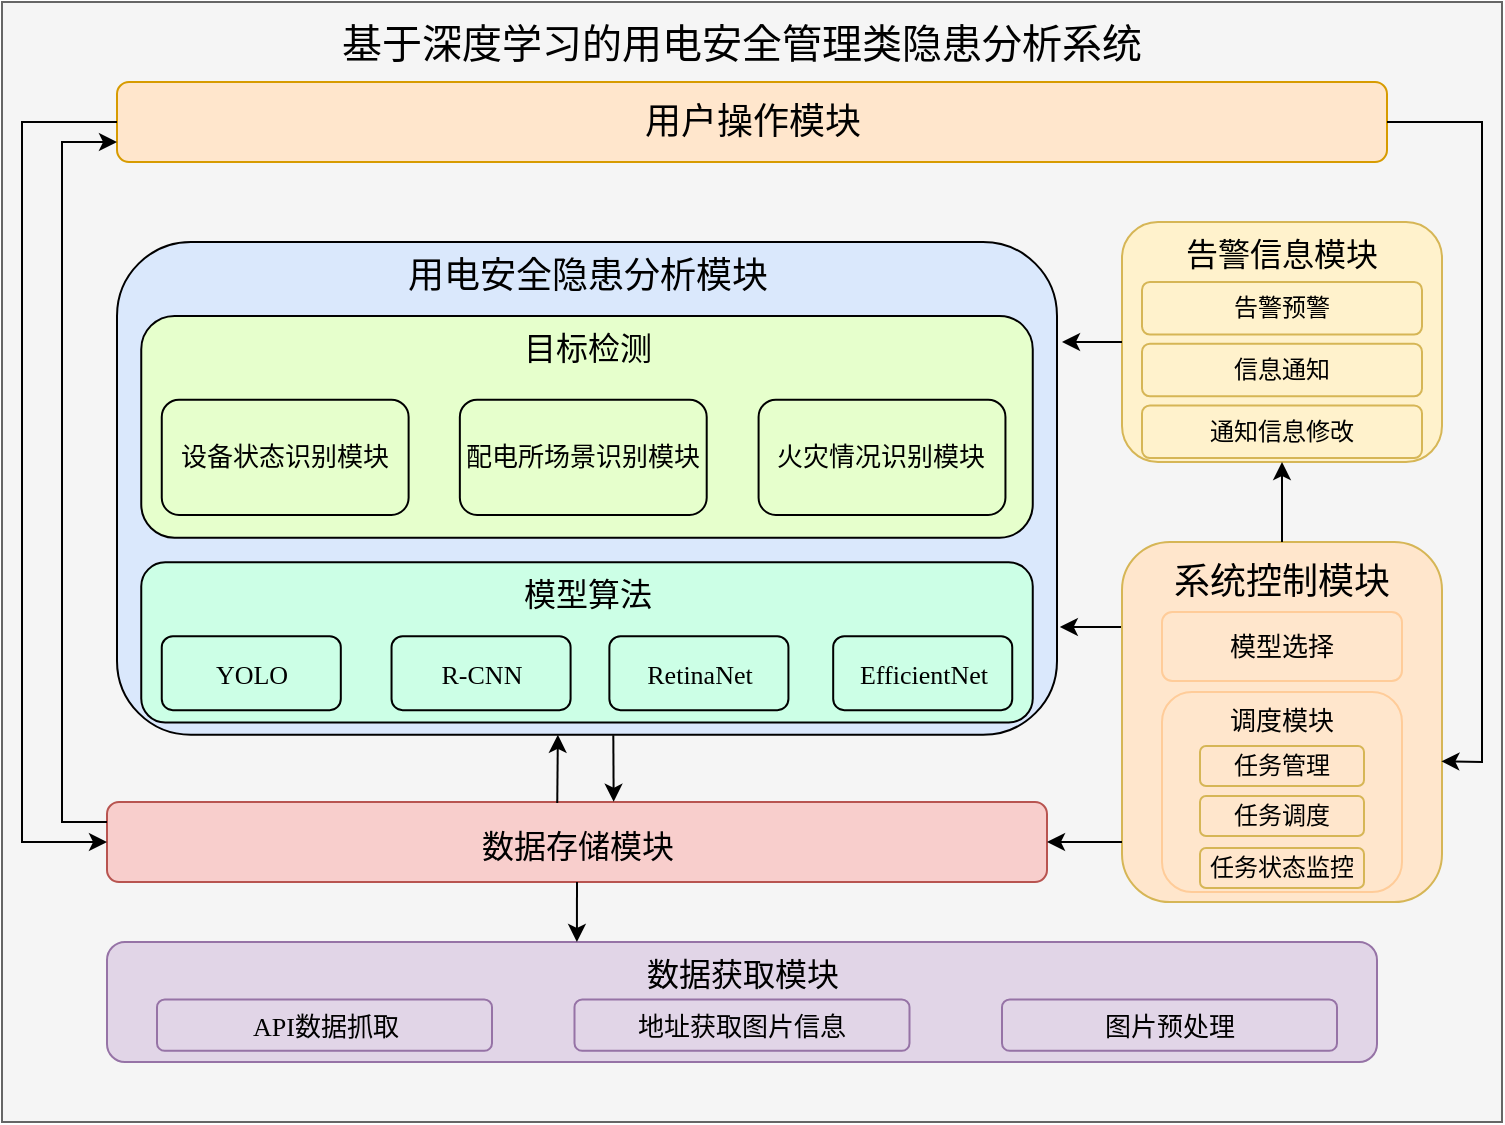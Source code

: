 <mxfile version="21.0.6" type="github">
  <diagram id="qzLwJ4X5yYsX_Pqfa8gJ" name="第 1 页">
    <mxGraphModel dx="1155" dy="657" grid="1" gridSize="10" guides="1" tooltips="1" connect="1" arrows="1" fold="1" page="1" pageScale="1" pageWidth="827" pageHeight="1169" math="0" shadow="0">
      <root>
        <mxCell id="0" />
        <mxCell id="1" parent="0" />
        <mxCell id="A6FhOAL9SZfFvzZRby4g-133" value="" style="rounded=0;whiteSpace=wrap;html=1;glass=0;shadow=0;perimeterSpacing=0;fillColor=#f5f5f5;fontColor=#333333;strokeColor=#666666;fontFamily=宋体;" vertex="1" parent="1">
          <mxGeometry x="60" y="40" width="750" height="560" as="geometry" />
        </mxCell>
        <mxCell id="A6FhOAL9SZfFvzZRby4g-134" value="&lt;font style=&quot;font-size: 20px;&quot;&gt;基于深度学习的用电安全管理类隐患分析系统&lt;/font&gt;" style="rounded=0;whiteSpace=wrap;html=1;shadow=0;glass=0;strokeColor=default;fontFamily=宋体;fontSize=12;fontColor=default;fillColor=default;strokeWidth=0;opacity=0;" vertex="1" parent="1">
          <mxGeometry x="90" y="40" width="680" height="40" as="geometry" />
        </mxCell>
        <mxCell id="A6FhOAL9SZfFvzZRby4g-135" value="&lt;font style=&quot;font-size: 18px;&quot;&gt;用户操作模块&lt;/font&gt;" style="rounded=1;whiteSpace=wrap;html=1;shadow=0;glass=0;strokeColor=#d79b00;fontFamily=宋体;fontSize=18;fillColor=#ffe6cc;" vertex="1" parent="1">
          <mxGeometry x="117.5" y="80" width="635" height="40" as="geometry" />
        </mxCell>
        <mxCell id="A6FhOAL9SZfFvzZRby4g-136" value="&lt;font style=&quot;font-size: 16px;&quot;&gt;数据存储模块&lt;/font&gt;" style="rounded=1;whiteSpace=wrap;html=1;shadow=0;glass=0;strokeColor=#b85450;fontFamily=宋体;fontSize=20;fillColor=#f8cecc;" vertex="1" parent="1">
          <mxGeometry x="112.5" y="440" width="470" height="40" as="geometry" />
        </mxCell>
        <mxCell id="A6FhOAL9SZfFvzZRby4g-137" value="" style="group;fontFamily=宋体;" vertex="1" connectable="0" parent="1">
          <mxGeometry x="112.5" y="510" width="635" height="60" as="geometry" />
        </mxCell>
        <mxCell id="A6FhOAL9SZfFvzZRby4g-138" value="&lt;font style=&quot;font-size: 16px;&quot;&gt;数据获取模块&lt;/font&gt;" style="rounded=1;whiteSpace=wrap;html=1;shadow=0;glass=0;strokeColor=#9673a6;fontFamily=宋体;fontSize=12;fillColor=#e1d5e7;verticalAlign=top;horizontal=1;" vertex="1" parent="A6FhOAL9SZfFvzZRby4g-137">
          <mxGeometry width="635" height="60" as="geometry" />
        </mxCell>
        <mxCell id="A6FhOAL9SZfFvzZRby4g-139" value="&lt;font style=&quot;font-size: 13px;&quot;&gt;地址获取图片信息&lt;/font&gt;" style="rounded=1;whiteSpace=wrap;html=1;fillColor=#e1d5e7;strokeColor=#9673a6;fontFamily=宋体;" vertex="1" parent="A6FhOAL9SZfFvzZRby4g-137">
          <mxGeometry x="233.75" y="28.714" width="167.5" height="25.714" as="geometry" />
        </mxCell>
        <mxCell id="A6FhOAL9SZfFvzZRby4g-140" value="&lt;font style=&quot;font-size: 13px;&quot;&gt;图片预处理&lt;/font&gt;" style="rounded=1;whiteSpace=wrap;html=1;fillColor=#e1d5e7;strokeColor=#9673a6;fontFamily=宋体;" vertex="1" parent="A6FhOAL9SZfFvzZRby4g-137">
          <mxGeometry x="447.5" y="28.714" width="167.5" height="25.714" as="geometry" />
        </mxCell>
        <mxCell id="A6FhOAL9SZfFvzZRby4g-141" value="&lt;font style=&quot;font-size: 13px;&quot;&gt;API数据抓取&lt;/font&gt;" style="rounded=1;whiteSpace=wrap;html=1;fillColor=#e1d5e7;strokeColor=#9673a6;fontFamily=宋体;" vertex="1" parent="A6FhOAL9SZfFvzZRby4g-137">
          <mxGeometry x="25" y="28.714" width="167.5" height="25.714" as="geometry" />
        </mxCell>
        <mxCell id="A6FhOAL9SZfFvzZRby4g-142" value="" style="group;fontFamily=宋体;" vertex="1" connectable="0" parent="1">
          <mxGeometry x="117.5" y="160" width="470" height="246.4" as="geometry" />
        </mxCell>
        <mxCell id="A6FhOAL9SZfFvzZRby4g-143" value="" style="group;fontFamily=宋体;" vertex="1" connectable="0" parent="A6FhOAL9SZfFvzZRby4g-142">
          <mxGeometry width="470" height="246.4" as="geometry" />
        </mxCell>
        <mxCell id="A6FhOAL9SZfFvzZRby4g-144" value="用电安全隐患分析模块" style="rounded=1;whiteSpace=wrap;html=1;shadow=0;glass=0;strokeColor=#000000;fontFamily=宋体;fontSize=18;fillColor=#dae8fc;verticalAlign=top;" vertex="1" parent="A6FhOAL9SZfFvzZRby4g-143">
          <mxGeometry width="470" height="246.4" as="geometry" />
        </mxCell>
        <mxCell id="A6FhOAL9SZfFvzZRby4g-145" value="" style="group;fontFamily=宋体;" vertex="1" connectable="0" parent="A6FhOAL9SZfFvzZRby4g-143">
          <mxGeometry x="12.123" y="160.16" width="445.754" height="80.08" as="geometry" />
        </mxCell>
        <mxCell id="A6FhOAL9SZfFvzZRby4g-146" value="&lt;font&gt;模型算法&lt;/font&gt;" style="rounded=1;whiteSpace=wrap;html=1;verticalAlign=top;fontSize=16;fillColor=#CCFFE6;strokeColor=#000000;fontFamily=宋体;" vertex="1" parent="A6FhOAL9SZfFvzZRby4g-145">
          <mxGeometry width="445.754" height="80.08" as="geometry" />
        </mxCell>
        <mxCell id="A6FhOAL9SZfFvzZRby4g-147" value="&lt;font style=&quot;font-size: 13px;&quot;&gt;YOLO&lt;/font&gt;" style="rounded=1;whiteSpace=wrap;html=1;fontFamily=宋体;fillColor=#CCFFE6;strokeColor=#000000;" vertex="1" parent="A6FhOAL9SZfFvzZRby4g-145">
          <mxGeometry x="10.258" y="36.96" width="89.524" height="36.96" as="geometry" />
        </mxCell>
        <mxCell id="A6FhOAL9SZfFvzZRby4g-148" value="&lt;font style=&quot;font-size: 13px;&quot;&gt;R-CNN&lt;/font&gt;" style="rounded=1;whiteSpace=wrap;html=1;fontFamily=宋体;fillColor=#CCFFE6;strokeColor=#000000;" vertex="1" parent="A6FhOAL9SZfFvzZRby4g-145">
          <mxGeometry x="125.147" y="36.96" width="89.524" height="36.96" as="geometry" />
        </mxCell>
        <mxCell id="A6FhOAL9SZfFvzZRby4g-149" value="&lt;font style=&quot;font-size: 13px;&quot;&gt;RetinaNet&lt;/font&gt;" style="rounded=1;whiteSpace=wrap;html=1;fontFamily=宋体;fillColor=#CCFFE6;strokeColor=#000000;" vertex="1" parent="A6FhOAL9SZfFvzZRby4g-145">
          <mxGeometry x="234.067" y="36.96" width="89.524" height="36.96" as="geometry" />
        </mxCell>
        <mxCell id="A6FhOAL9SZfFvzZRby4g-150" value="&lt;font style=&quot;font-size: 13px;&quot;&gt;EfficientNet&lt;/font&gt;" style="rounded=1;whiteSpace=wrap;html=1;fontFamily=宋体;fillColor=#CCFFE6;strokeColor=#000000;" vertex="1" parent="A6FhOAL9SZfFvzZRby4g-145">
          <mxGeometry x="345.972" y="36.96" width="89.524" height="36.96" as="geometry" />
        </mxCell>
        <mxCell id="A6FhOAL9SZfFvzZRby4g-151" value="" style="group;fontFamily=宋体;" vertex="1" connectable="0" parent="A6FhOAL9SZfFvzZRby4g-143">
          <mxGeometry x="12.123" y="36.96" width="445.754" height="110.88" as="geometry" />
        </mxCell>
        <mxCell id="A6FhOAL9SZfFvzZRby4g-152" value="&lt;font&gt;目标检测&lt;/font&gt;" style="rounded=1;whiteSpace=wrap;html=1;verticalAlign=top;fontSize=16;fillColor=#E6FFCC;strokeColor=#000000;container=0;fontFamily=宋体;" vertex="1" parent="A6FhOAL9SZfFvzZRby4g-151">
          <mxGeometry width="445.754" height="110.88" as="geometry" />
        </mxCell>
        <mxCell id="A6FhOAL9SZfFvzZRby4g-153" value="&lt;font style=&quot;font-size: 13px;&quot;&gt;火灾情况识别模块&lt;/font&gt;" style="rounded=1;whiteSpace=wrap;html=1;shadow=0;glass=0;strokeColor=default;fontFamily=宋体;fontSize=14;fontColor=default;fillColor=#E6FFCC;verticalAlign=middle;align=center;container=0;" vertex="1" parent="A6FhOAL9SZfFvzZRby4g-151">
          <mxGeometry x="308.671" y="41.888" width="123.431" height="57.608" as="geometry" />
        </mxCell>
        <mxCell id="A6FhOAL9SZfFvzZRby4g-154" value="&lt;font style=&quot;font-size: 13px;&quot;&gt;配电所场景识别模块&lt;/font&gt;" style="rounded=1;whiteSpace=wrap;html=1;shadow=0;glass=0;strokeColor=default;fontFamily=宋体;fontSize=14;fontColor=default;fillColor=#E6FFCC;verticalAlign=middle;align=center;container=0;" vertex="1" parent="A6FhOAL9SZfFvzZRby4g-151">
          <mxGeometry x="159.3" y="41.888" width="123.431" height="57.608" as="geometry" />
        </mxCell>
        <mxCell id="A6FhOAL9SZfFvzZRby4g-155" value="&lt;font style=&quot;font-size: 13px;&quot;&gt;&lt;font style=&quot;border-color: var(--border-color); font-size: 13px;&quot;&gt;设备状态&lt;/font&gt;识别模块&lt;/font&gt;" style="rounded=1;whiteSpace=wrap;html=1;shadow=0;glass=0;strokeColor=#000000;fontFamily=宋体;fontSize=14;fontColor=default;fillColor=#E6FFCC;verticalAlign=middle;align=center;container=0;" vertex="1" parent="A6FhOAL9SZfFvzZRby4g-151">
          <mxGeometry x="10.258" y="41.888" width="123.431" height="57.608" as="geometry" />
        </mxCell>
        <mxCell id="A6FhOAL9SZfFvzZRby4g-174" value="" style="group" vertex="1" connectable="0" parent="1">
          <mxGeometry x="620" y="310" width="160" height="180" as="geometry" />
        </mxCell>
        <mxCell id="A6FhOAL9SZfFvzZRby4g-160" value="&lt;font style=&quot;font-size: 18px;&quot;&gt;系统控制模块&lt;/font&gt;" style="rounded=1;whiteSpace=wrap;html=1;shadow=0;glass=0;strokeColor=#d6b656;fontFamily=宋体;fontSize=20;fillColor=#FFE6CC;verticalAlign=top;" vertex="1" parent="A6FhOAL9SZfFvzZRby4g-174">
          <mxGeometry width="160" height="180" as="geometry" />
        </mxCell>
        <mxCell id="A6FhOAL9SZfFvzZRby4g-161" value="模型选择" style="rounded=1;whiteSpace=wrap;html=1;fontFamily=宋体;fillColor=#FFE6CC;strokeColor=#FFCC99;fontSize=13;" vertex="1" parent="A6FhOAL9SZfFvzZRby4g-174">
          <mxGeometry x="20" y="35" width="120" height="34.5" as="geometry" />
        </mxCell>
        <mxCell id="A6FhOAL9SZfFvzZRby4g-172" value="" style="group" vertex="1" connectable="0" parent="A6FhOAL9SZfFvzZRby4g-174">
          <mxGeometry x="20" y="55" width="120" height="122" as="geometry" />
        </mxCell>
        <mxCell id="A6FhOAL9SZfFvzZRby4g-162" value="" style="group" vertex="1" connectable="0" parent="A6FhOAL9SZfFvzZRby4g-172">
          <mxGeometry width="120" height="122" as="geometry" />
        </mxCell>
        <mxCell id="A6FhOAL9SZfFvzZRby4g-163" value="调度模块" style="rounded=1;whiteSpace=wrap;html=1;fontFamily=宋体;fillColor=#FFE6CC;strokeColor=#FFCC99;fontSize=13;verticalAlign=top;" vertex="1" parent="A6FhOAL9SZfFvzZRby4g-172">
          <mxGeometry y="20" width="120" height="100" as="geometry" />
        </mxCell>
        <mxCell id="A6FhOAL9SZfFvzZRby4g-164" value="任务管理" style="rounded=1;whiteSpace=wrap;html=1;fillColor=#FFE6CC;strokeColor=#d6b656;fontFamily=宋体;" vertex="1" parent="A6FhOAL9SZfFvzZRby4g-172">
          <mxGeometry x="19" y="47" width="82" height="20" as="geometry" />
        </mxCell>
        <mxCell id="A6FhOAL9SZfFvzZRby4g-165" value="任务调度" style="rounded=1;whiteSpace=wrap;html=1;fillColor=#FFE6CC;strokeColor=#d6b656;fontFamily=宋体;" vertex="1" parent="A6FhOAL9SZfFvzZRby4g-172">
          <mxGeometry x="19" y="72" width="82" height="20" as="geometry" />
        </mxCell>
        <mxCell id="A6FhOAL9SZfFvzZRby4g-166" value="任务状态监控" style="rounded=1;whiteSpace=wrap;html=1;fillColor=#FFE6CC;strokeColor=#d6b656;fontFamily=宋体;" vertex="1" parent="A6FhOAL9SZfFvzZRby4g-172">
          <mxGeometry x="19" y="98" width="82" height="20" as="geometry" />
        </mxCell>
        <mxCell id="A6FhOAL9SZfFvzZRby4g-175" value="" style="group" vertex="1" connectable="0" parent="1">
          <mxGeometry x="620" y="150" width="160" height="120" as="geometry" />
        </mxCell>
        <mxCell id="A6FhOAL9SZfFvzZRby4g-156" value="&lt;font style=&quot;font-size: 16px;&quot;&gt;告警信息模块&lt;/font&gt;" style="rounded=1;whiteSpace=wrap;html=1;shadow=0;glass=0;strokeColor=#d6b656;fontFamily=宋体;fontSize=16;fillColor=#fff2cc;verticalAlign=top;" vertex="1" parent="A6FhOAL9SZfFvzZRby4g-175">
          <mxGeometry width="160" height="120" as="geometry" />
        </mxCell>
        <mxCell id="A6FhOAL9SZfFvzZRby4g-157" value="告警预警" style="rounded=1;whiteSpace=wrap;html=1;fillColor=#fff2cc;strokeColor=#d6b656;fontFamily=宋体;" vertex="1" parent="A6FhOAL9SZfFvzZRby4g-175">
          <mxGeometry x="10" y="30" width="140" height="26.25" as="geometry" />
        </mxCell>
        <mxCell id="A6FhOAL9SZfFvzZRby4g-158" value="信息通知" style="rounded=1;whiteSpace=wrap;html=1;fillColor=#fff2cc;strokeColor=#d6b656;fontFamily=宋体;" vertex="1" parent="A6FhOAL9SZfFvzZRby4g-175">
          <mxGeometry x="10" y="60.88" width="140" height="26.25" as="geometry" />
        </mxCell>
        <mxCell id="A6FhOAL9SZfFvzZRby4g-167" value="通知信息修改" style="rounded=1;whiteSpace=wrap;html=1;fillColor=#fff2cc;strokeColor=#d6b656;fontFamily=宋体;" vertex="1" parent="A6FhOAL9SZfFvzZRby4g-175">
          <mxGeometry x="10" y="91.75" width="140" height="26.25" as="geometry" />
        </mxCell>
        <mxCell id="A6FhOAL9SZfFvzZRby4g-177" value="" style="endArrow=classic;html=1;rounded=0;entryX=0;entryY=0.5;entryDx=0;entryDy=0;exitX=0;exitY=0.5;exitDx=0;exitDy=0;" edge="1" parent="1" source="A6FhOAL9SZfFvzZRby4g-135" target="A6FhOAL9SZfFvzZRby4g-136">
          <mxGeometry width="50" height="50" relative="1" as="geometry">
            <mxPoint x="-200" y="490" as="sourcePoint" />
            <mxPoint x="-150" y="440" as="targetPoint" />
            <Array as="points">
              <mxPoint x="70" y="100" />
              <mxPoint x="70" y="460" />
            </Array>
          </mxGeometry>
        </mxCell>
        <mxCell id="A6FhOAL9SZfFvzZRby4g-178" value="" style="endArrow=classic;html=1;rounded=0;entryX=0.37;entryY=0;entryDx=0;entryDy=0;entryPerimeter=0;exitX=0.5;exitY=1;exitDx=0;exitDy=0;" edge="1" parent="1" source="A6FhOAL9SZfFvzZRby4g-136" target="A6FhOAL9SZfFvzZRby4g-138">
          <mxGeometry width="50" height="50" relative="1" as="geometry">
            <mxPoint x="-190" y="510" as="sourcePoint" />
            <mxPoint x="-140" y="460" as="targetPoint" />
          </mxGeometry>
        </mxCell>
        <mxCell id="A6FhOAL9SZfFvzZRby4g-179" value="" style="endArrow=classic;html=1;rounded=0;exitX=0.479;exitY=0.013;exitDx=0;exitDy=0;exitPerimeter=0;entryX=0.469;entryY=1;entryDx=0;entryDy=0;entryPerimeter=0;" edge="1" parent="1" source="A6FhOAL9SZfFvzZRby4g-136" target="A6FhOAL9SZfFvzZRby4g-144">
          <mxGeometry width="50" height="50" relative="1" as="geometry">
            <mxPoint x="-50" y="550" as="sourcePoint" />
            <mxPoint y="500" as="targetPoint" />
          </mxGeometry>
        </mxCell>
        <mxCell id="A6FhOAL9SZfFvzZRby4g-180" value="" style="endArrow=classic;html=1;rounded=0;entryX=0.539;entryY=-0.003;entryDx=0;entryDy=0;entryPerimeter=0;exitX=0.528;exitY=1.001;exitDx=0;exitDy=0;exitPerimeter=0;" edge="1" parent="1" source="A6FhOAL9SZfFvzZRby4g-144" target="A6FhOAL9SZfFvzZRby4g-136">
          <mxGeometry width="50" height="50" relative="1" as="geometry">
            <mxPoint x="280" y="460" as="sourcePoint" />
            <mxPoint x="330" y="410" as="targetPoint" />
          </mxGeometry>
        </mxCell>
        <mxCell id="A6FhOAL9SZfFvzZRby4g-181" value="" style="endArrow=classic;html=1;rounded=0;exitX=0;exitY=0.25;exitDx=0;exitDy=0;entryX=0;entryY=0.75;entryDx=0;entryDy=0;" edge="1" parent="1" source="A6FhOAL9SZfFvzZRby4g-136" target="A6FhOAL9SZfFvzZRby4g-135">
          <mxGeometry width="50" height="50" relative="1" as="geometry">
            <mxPoint x="-170" y="490" as="sourcePoint" />
            <mxPoint x="-40" y="140" as="targetPoint" />
            <Array as="points">
              <mxPoint x="90" y="450" />
              <mxPoint x="90" y="110" />
            </Array>
          </mxGeometry>
        </mxCell>
        <mxCell id="A6FhOAL9SZfFvzZRby4g-182" value="" style="endArrow=classic;html=1;rounded=0;exitX=-0.003;exitY=0.236;exitDx=0;exitDy=0;exitPerimeter=0;entryX=1.003;entryY=0.781;entryDx=0;entryDy=0;entryPerimeter=0;" edge="1" parent="1" source="A6FhOAL9SZfFvzZRby4g-160" target="A6FhOAL9SZfFvzZRby4g-144">
          <mxGeometry width="50" height="50" relative="1" as="geometry">
            <mxPoint x="620" y="350" as="sourcePoint" />
            <mxPoint x="590" y="350" as="targetPoint" />
          </mxGeometry>
        </mxCell>
        <mxCell id="A6FhOAL9SZfFvzZRby4g-183" value="" style="endArrow=classic;html=1;rounded=0;entryX=1;entryY=0.5;entryDx=0;entryDy=0;" edge="1" parent="1" target="A6FhOAL9SZfFvzZRby4g-136">
          <mxGeometry width="50" height="50" relative="1" as="geometry">
            <mxPoint x="620" y="460" as="sourcePoint" />
            <mxPoint x="950" y="300" as="targetPoint" />
          </mxGeometry>
        </mxCell>
        <mxCell id="A6FhOAL9SZfFvzZRby4g-184" value="" style="endArrow=classic;html=1;rounded=0;exitX=0.5;exitY=0;exitDx=0;exitDy=0;" edge="1" parent="1" source="A6FhOAL9SZfFvzZRby4g-160">
          <mxGeometry width="50" height="50" relative="1" as="geometry">
            <mxPoint x="-170" y="530" as="sourcePoint" />
            <mxPoint x="700" y="270" as="targetPoint" />
          </mxGeometry>
        </mxCell>
        <mxCell id="A6FhOAL9SZfFvzZRby4g-185" value="" style="endArrow=classic;html=1;rounded=0;exitX=0;exitY=0.5;exitDx=0;exitDy=0;" edge="1" parent="1" source="A6FhOAL9SZfFvzZRby4g-156">
          <mxGeometry width="50" height="50" relative="1" as="geometry">
            <mxPoint x="-140" y="360" as="sourcePoint" />
            <mxPoint x="590" y="210" as="targetPoint" />
          </mxGeometry>
        </mxCell>
        <mxCell id="A6FhOAL9SZfFvzZRby4g-186" value="" style="endArrow=classic;html=1;rounded=0;exitX=1;exitY=0.5;exitDx=0;exitDy=0;entryX=0.998;entryY=0.609;entryDx=0;entryDy=0;entryPerimeter=0;" edge="1" parent="1" source="A6FhOAL9SZfFvzZRby4g-135" target="A6FhOAL9SZfFvzZRby4g-160">
          <mxGeometry width="50" height="50" relative="1" as="geometry">
            <mxPoint x="-50" y="340" as="sourcePoint" />
            <mxPoint y="290" as="targetPoint" />
            <Array as="points">
              <mxPoint x="800" y="100" />
              <mxPoint x="800" y="420" />
            </Array>
          </mxGeometry>
        </mxCell>
      </root>
    </mxGraphModel>
  </diagram>
</mxfile>
